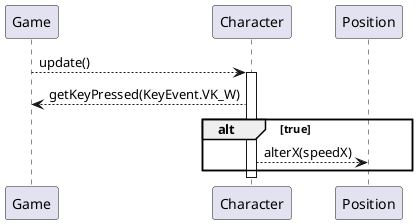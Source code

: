 @startuml
Game --> Character : update() 
activate Character
Character --> Game : getKeyPressed(KeyEvent.VK_W)
alt true
    Character --> Position : alterX(speedX)
end
deactivate Character
@enduml
